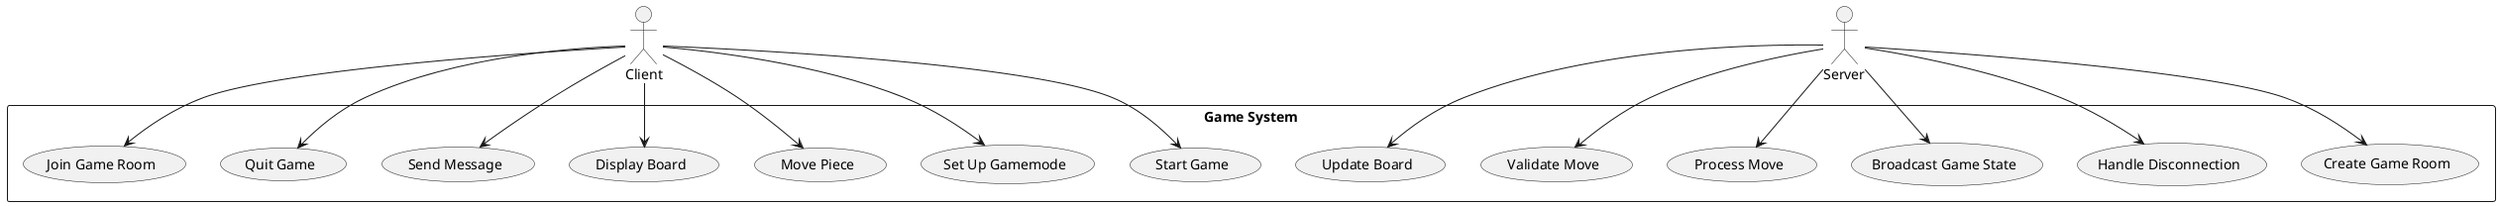 @startuml

actor Client
actor Server

rectangle "Game System" {
    usecase "Start Game" as UC1
    usecase "Set Up Gamemode" as UC2
    usecase "Move Piece" as UC3
    usecase "Display Board" as UC4
    usecase "Send Message" as UC5
    usecase "Quit Game" as UC6
    usecase "Handle Disconnection" as UC7
    usecase "Broadcast Game State" as UC8
    usecase "Process Move" as UC9
    usecase "Validate Move" as UC10
    usecase "Update Board" as UC11
    usecase "Join Game Room" as UC12
    usecase "Create Game Room" as UC13
}

Client --> UC1
Client --> UC2
Client --> UC3
Client --> UC4
Client --> UC5
Client --> UC6
Client --> UC12

Server --> UC7
Server --> UC8
Server --> UC9
Server --> UC10
Server --> UC11
Server --> UC13

@enduml